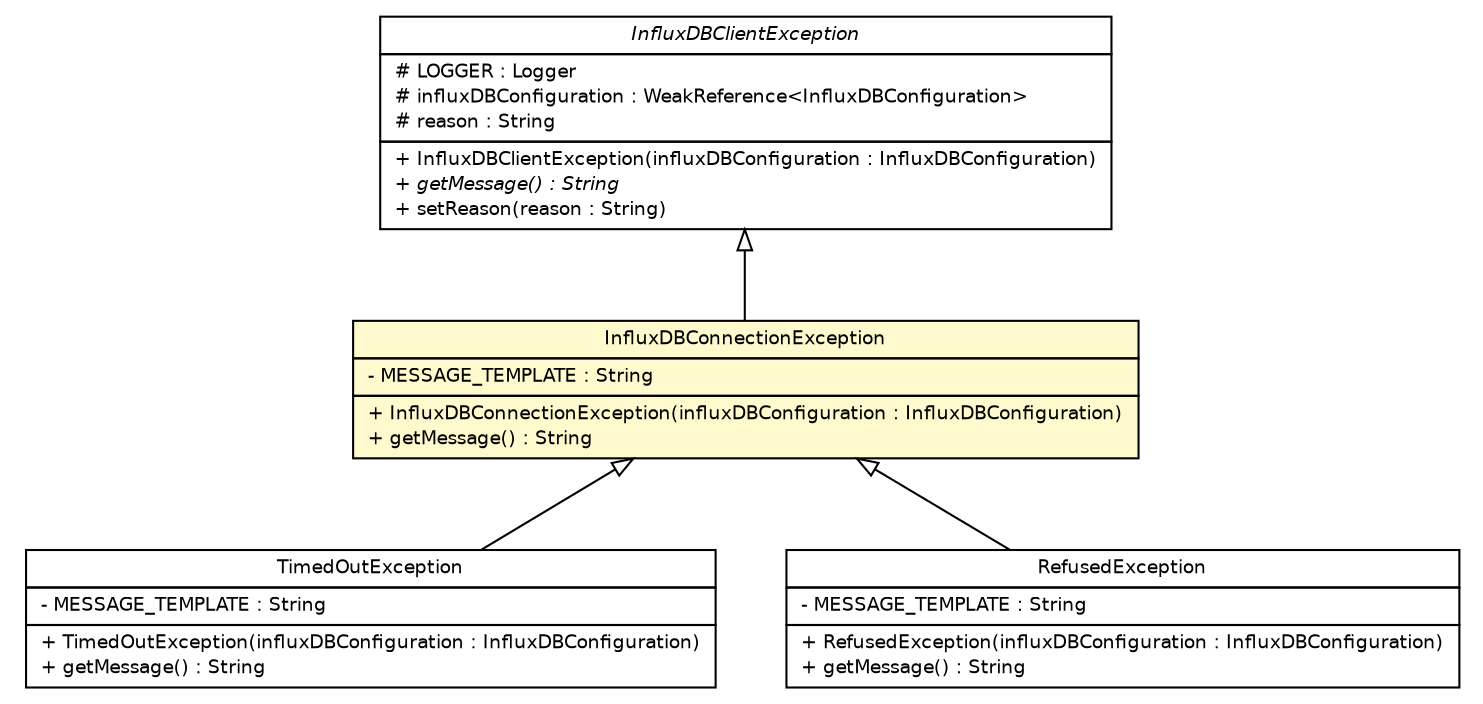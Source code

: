#!/usr/local/bin/dot
#
# Class diagram 
# Generated by UMLGraph version R5_6-24-gf6e263 (http://www.umlgraph.org/)
#

digraph G {
	edge [fontname="Helvetica",fontsize=10,labelfontname="Helvetica",labelfontsize=10];
	node [fontname="Helvetica",fontsize=10,shape=plaintext];
	nodesep=0.25;
	ranksep=0.5;
	// com.polymathiccoder.servo.publish.influxdb.operations.error.InfluxDBConnectionException
	c173 [label=<<table title="com.polymathiccoder.servo.publish.influxdb.operations.error.InfluxDBConnectionException" border="0" cellborder="1" cellspacing="0" cellpadding="2" port="p" bgcolor="lemonChiffon" href="./InfluxDBConnectionException.html">
		<tr><td><table border="0" cellspacing="0" cellpadding="1">
<tr><td align="center" balign="center"> InfluxDBConnectionException </td></tr>
		</table></td></tr>
		<tr><td><table border="0" cellspacing="0" cellpadding="1">
<tr><td align="left" balign="left"> - MESSAGE_TEMPLATE : String </td></tr>
		</table></td></tr>
		<tr><td><table border="0" cellspacing="0" cellpadding="1">
<tr><td align="left" balign="left"> + InfluxDBConnectionException(influxDBConfiguration : InfluxDBConfiguration) </td></tr>
<tr><td align="left" balign="left"> + getMessage() : String </td></tr>
		</table></td></tr>
		</table>>, URL="./InfluxDBConnectionException.html", fontname="Helvetica", fontcolor="black", fontsize=9.0];
	// com.polymathiccoder.servo.publish.influxdb.operations.error.InfluxDBConnectionException.TimedOutException
	c174 [label=<<table title="com.polymathiccoder.servo.publish.influxdb.operations.error.InfluxDBConnectionException.TimedOutException" border="0" cellborder="1" cellspacing="0" cellpadding="2" port="p" href="./InfluxDBConnectionException.TimedOutException.html">
		<tr><td><table border="0" cellspacing="0" cellpadding="1">
<tr><td align="center" balign="center"> TimedOutException </td></tr>
		</table></td></tr>
		<tr><td><table border="0" cellspacing="0" cellpadding="1">
<tr><td align="left" balign="left"> - MESSAGE_TEMPLATE : String </td></tr>
		</table></td></tr>
		<tr><td><table border="0" cellspacing="0" cellpadding="1">
<tr><td align="left" balign="left"> + TimedOutException(influxDBConfiguration : InfluxDBConfiguration) </td></tr>
<tr><td align="left" balign="left"> + getMessage() : String </td></tr>
		</table></td></tr>
		</table>>, URL="./InfluxDBConnectionException.TimedOutException.html", fontname="Helvetica", fontcolor="black", fontsize=9.0];
	// com.polymathiccoder.servo.publish.influxdb.operations.error.InfluxDBConnectionException.RefusedException
	c175 [label=<<table title="com.polymathiccoder.servo.publish.influxdb.operations.error.InfluxDBConnectionException.RefusedException" border="0" cellborder="1" cellspacing="0" cellpadding="2" port="p" href="./InfluxDBConnectionException.RefusedException.html">
		<tr><td><table border="0" cellspacing="0" cellpadding="1">
<tr><td align="center" balign="center"> RefusedException </td></tr>
		</table></td></tr>
		<tr><td><table border="0" cellspacing="0" cellpadding="1">
<tr><td align="left" balign="left"> - MESSAGE_TEMPLATE : String </td></tr>
		</table></td></tr>
		<tr><td><table border="0" cellspacing="0" cellpadding="1">
<tr><td align="left" balign="left"> + RefusedException(influxDBConfiguration : InfluxDBConfiguration) </td></tr>
<tr><td align="left" balign="left"> + getMessage() : String </td></tr>
		</table></td></tr>
		</table>>, URL="./InfluxDBConnectionException.RefusedException.html", fontname="Helvetica", fontcolor="black", fontsize=9.0];
	// com.polymathiccoder.servo.publish.influxdb.operations.error.InfluxDBClientException
	c176 [label=<<table title="com.polymathiccoder.servo.publish.influxdb.operations.error.InfluxDBClientException" border="0" cellborder="1" cellspacing="0" cellpadding="2" port="p" href="./InfluxDBClientException.html">
		<tr><td><table border="0" cellspacing="0" cellpadding="1">
<tr><td align="center" balign="center"><font face="Helvetica-Oblique"> InfluxDBClientException </font></td></tr>
		</table></td></tr>
		<tr><td><table border="0" cellspacing="0" cellpadding="1">
<tr><td align="left" balign="left"> # LOGGER : Logger </td></tr>
<tr><td align="left" balign="left"> # influxDBConfiguration : WeakReference&lt;InfluxDBConfiguration&gt; </td></tr>
<tr><td align="left" balign="left"> # reason : String </td></tr>
		</table></td></tr>
		<tr><td><table border="0" cellspacing="0" cellpadding="1">
<tr><td align="left" balign="left"> + InfluxDBClientException(influxDBConfiguration : InfluxDBConfiguration) </td></tr>
<tr><td align="left" balign="left"><font face="Helvetica-Oblique" point-size="9.0"> + getMessage() : String </font></td></tr>
<tr><td align="left" balign="left"> + setReason(reason : String) </td></tr>
		</table></td></tr>
		</table>>, URL="./InfluxDBClientException.html", fontname="Helvetica", fontcolor="black", fontsize=9.0];
	//com.polymathiccoder.servo.publish.influxdb.operations.error.InfluxDBConnectionException extends com.polymathiccoder.servo.publish.influxdb.operations.error.InfluxDBClientException
	c176:p -> c173:p [dir=back,arrowtail=empty];
	//com.polymathiccoder.servo.publish.influxdb.operations.error.InfluxDBConnectionException.TimedOutException extends com.polymathiccoder.servo.publish.influxdb.operations.error.InfluxDBConnectionException
	c173:p -> c174:p [dir=back,arrowtail=empty];
	//com.polymathiccoder.servo.publish.influxdb.operations.error.InfluxDBConnectionException.RefusedException extends com.polymathiccoder.servo.publish.influxdb.operations.error.InfluxDBConnectionException
	c173:p -> c175:p [dir=back,arrowtail=empty];
}

